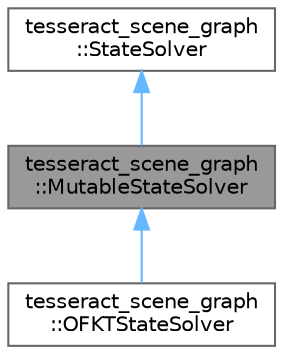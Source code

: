 digraph "tesseract_scene_graph::MutableStateSolver"
{
 // LATEX_PDF_SIZE
  bgcolor="transparent";
  edge [fontname=Helvetica,fontsize=10,labelfontname=Helvetica,labelfontsize=10];
  node [fontname=Helvetica,fontsize=10,shape=box,height=0.2,width=0.4];
  Node1 [label="tesseract_scene_graph\l::MutableStateSolver",height=0.2,width=0.4,color="gray40", fillcolor="grey60", style="filled", fontcolor="black",tooltip="A mutable state solver allows you to reconfigure the solver's links and joints."];
  Node2 -> Node1 [dir="back",color="steelblue1",style="solid"];
  Node2 [label="tesseract_scene_graph\l::StateSolver",height=0.2,width=0.4,color="gray40", fillcolor="white", style="filled",URL="$d8/d95/classtesseract__scene__graph_1_1StateSolver.html",tooltip=" "];
  Node1 -> Node3 [dir="back",color="steelblue1",style="solid"];
  Node3 [label="tesseract_scene_graph\l::OFKTStateSolver",height=0.2,width=0.4,color="gray40", fillcolor="white", style="filled",URL="$d8/de5/classtesseract__scene__graph_1_1OFKTStateSolver.html",tooltip="An implementation of the Optimized Forward Kinematic Tree as a stat solver."];
}
